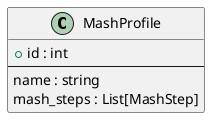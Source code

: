 @startuml
class "MashProfile" as MashProfile {
    + id : int
    --
    name : string
    mash_steps : List[MashStep]             /' Mash Step id '/
}



@enduml
